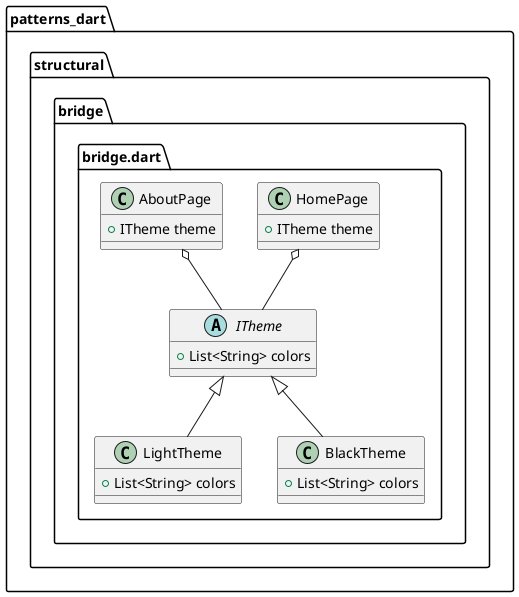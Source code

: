 @startuml
set namespaceSeparator ::

abstract class "patterns_dart::structural::bridge::bridge.dart::ITheme" {
  +List<String> colors
}

class "patterns_dart::structural::bridge::bridge.dart::LightTheme" {
  +List<String> colors
}

"patterns_dart::structural::bridge::bridge.dart::ITheme" <|-- "patterns_dart::structural::bridge::bridge.dart::LightTheme"

class "patterns_dart::structural::bridge::bridge.dart::BlackTheme" {
  +List<String> colors
}

"patterns_dart::structural::bridge::bridge.dart::ITheme" <|-- "patterns_dart::structural::bridge::bridge.dart::BlackTheme" 

class "patterns_dart::structural::bridge::bridge.dart::HomePage" {
  +ITheme theme
}

"patterns_dart::structural::bridge::bridge.dart::HomePage" o-- "patterns_dart::structural::bridge::bridge.dart::ITheme"    

class "patterns_dart::structural::bridge::bridge.dart::AboutPage" {
  +ITheme theme
}

"patterns_dart::structural::bridge::bridge.dart::AboutPage" o-- "patterns_dart::structural::bridge::bridge.dart::ITheme"   


@enduml